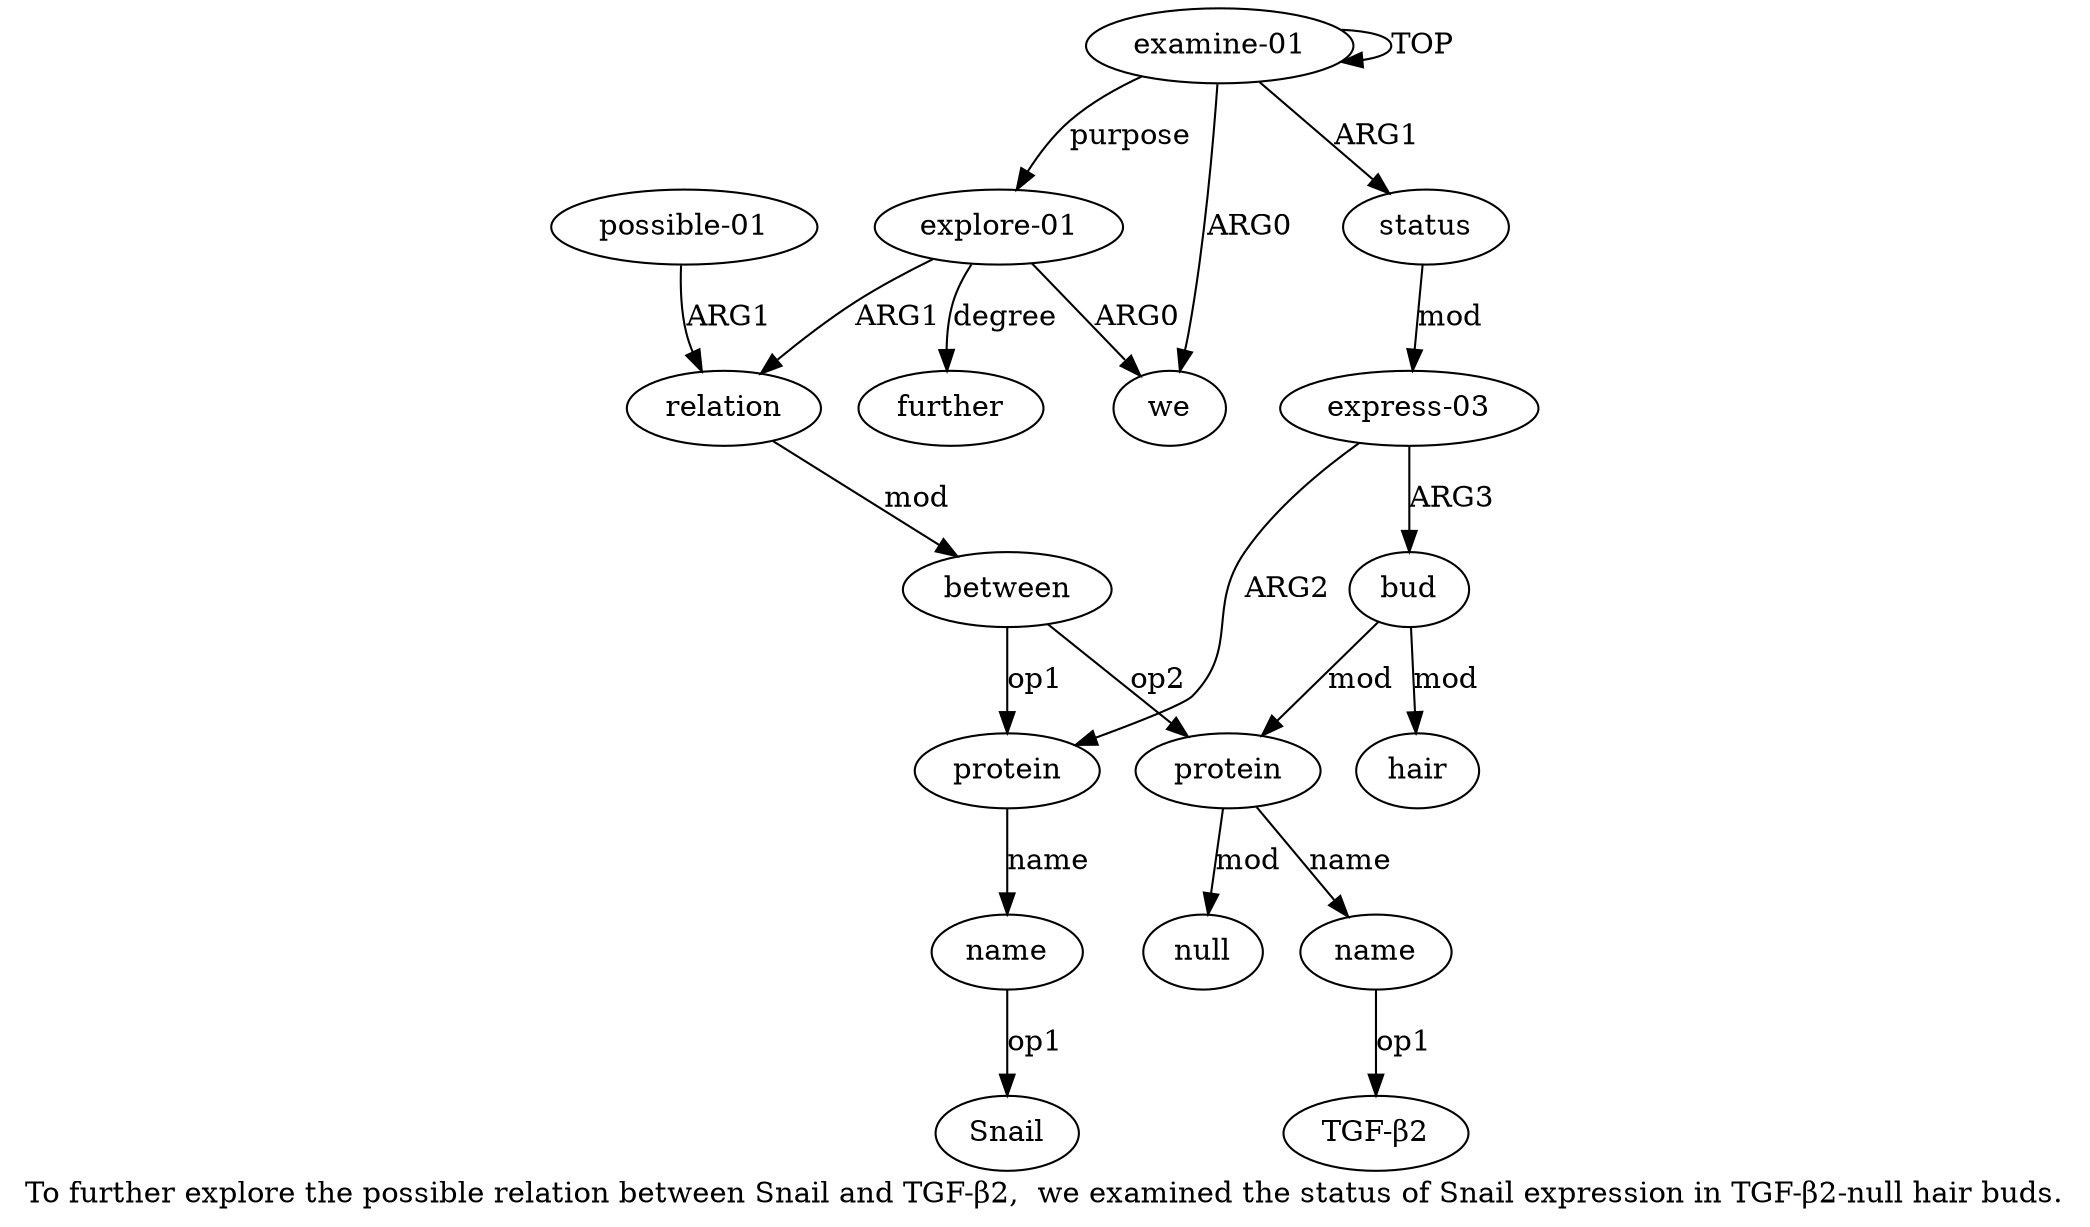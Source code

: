 digraph  {
	graph [label="To further explore the possible relation between Snail and TGF-β2,  we examined the status of Snail expression in TGF-β2-null \
hair buds."];
	node [label="\N"];
	a15	 [color=black,
		gold_ind=15,
		gold_label=further,
		label=further,
		test_ind=15,
		test_label=further];
	a14	 [color=black,
		gold_ind=14,
		gold_label=between,
		label=between,
		test_ind=14,
		test_label=between];
	a4	 [color=black,
		gold_ind=4,
		gold_label=protein,
		label=protein,
		test_ind=4,
		test_label=protein];
	a14 -> a4 [key=0,
	color=black,
	gold_label=op1,
	label=op1,
	test_label=op1];
a8 [color=black,
	gold_ind=8,
	gold_label=protein,
	label=protein,
	test_ind=8,
	test_label=protein];
a14 -> a8 [key=0,
color=black,
gold_label=op2,
label=op2,
test_label=op2];
"a9 TGF-β2" [color=black,
gold_ind=-1,
gold_label="TGF-β2",
label="TGF-β2",
test_ind=-1,
test_label="TGF-β2"];
a11 [color=black,
gold_ind=11,
gold_label="explore-01",
label="explore-01",
test_ind=11,
test_label="explore-01"];
a11 -> a15 [key=0,
color=black,
gold_label=degree,
label=degree,
test_label=degree];
a12 [color=black,
gold_ind=12,
gold_label=relation,
label=relation,
test_ind=12,
test_label=relation];
a11 -> a12 [key=0,
color=black,
gold_label=ARG1,
label=ARG1,
test_label=ARG1];
a1 [color=black,
gold_ind=1,
gold_label=we,
label=we,
test_ind=1,
test_label=we];
a11 -> a1 [key=0,
color=black,
gold_label=ARG0,
label=ARG0,
test_label=ARG0];
a10 [color=black,
gold_ind=10,
gold_label=null,
label=null,
test_ind=10,
test_label=null];
a13 [color=black,
gold_ind=13,
gold_label="possible-01",
label="possible-01",
test_ind=13,
test_label="possible-01"];
a13 -> a12 [key=0,
color=black,
gold_label=ARG1,
label=ARG1,
test_label=ARG1];
a12 -> a14 [key=0,
color=black,
gold_label=mod,
label=mod,
test_label=mod];
"a5 Snail" [color=black,
gold_ind=-1,
gold_label=Snail,
label=Snail,
test_ind=-1,
test_label=Snail];
a0 [color=black,
gold_ind=0,
gold_label="examine-01",
label="examine-01",
test_ind=0,
test_label="examine-01"];
a0 -> a11 [key=0,
color=black,
gold_label=purpose,
label=purpose,
test_label=purpose];
a0 -> a1 [key=0,
color=black,
gold_label=ARG0,
label=ARG0,
test_label=ARG0];
a0 -> a0 [key=0,
color=black,
gold_label=TOP,
label=TOP,
test_label=TOP];
a2 [color=black,
gold_ind=2,
gold_label=status,
label=status,
test_ind=2,
test_label=status];
a0 -> a2 [key=0,
color=black,
gold_label=ARG1,
label=ARG1,
test_label=ARG1];
a3 [color=black,
gold_ind=3,
gold_label="express-03",
label="express-03",
test_ind=3,
test_label="express-03"];
a3 -> a4 [key=0,
color=black,
gold_label=ARG2,
label=ARG2,
test_label=ARG2];
a6 [color=black,
gold_ind=6,
gold_label=bud,
label=bud,
test_ind=6,
test_label=bud];
a3 -> a6 [key=0,
color=black,
gold_label=ARG3,
label=ARG3,
test_label=ARG3];
a2 -> a3 [key=0,
color=black,
gold_label=mod,
label=mod,
test_label=mod];
a5 [color=black,
gold_ind=5,
gold_label=name,
label=name,
test_ind=5,
test_label=name];
a5 -> "a5 Snail" [key=0,
color=black,
gold_label=op1,
label=op1,
test_label=op1];
a4 -> a5 [key=0,
color=black,
gold_label=name,
label=name,
test_label=name];
a7 [color=black,
gold_ind=7,
gold_label=hair,
label=hair,
test_ind=7,
test_label=hair];
a6 -> a7 [key=0,
color=black,
gold_label=mod,
label=mod,
test_label=mod];
a6 -> a8 [key=0,
color=black,
gold_label=mod,
label=mod,
test_label=mod];
a9 [color=black,
gold_ind=9,
gold_label=name,
label=name,
test_ind=9,
test_label=name];
a9 -> "a9 TGF-β2" [key=0,
color=black,
gold_label=op1,
label=op1,
test_label=op1];
a8 -> a10 [key=0,
color=black,
gold_label=mod,
label=mod,
test_label=mod];
a8 -> a9 [key=0,
color=black,
gold_label=name,
label=name,
test_label=name];
}
